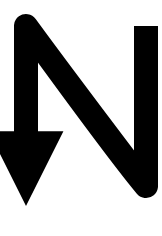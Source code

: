 <mxfile version="16.4.3" type="device" pages="2"><diagram id="9Pe-7nQaqbKjitZriKmC" name="vertical-rl"><mxGraphModel dx="782" dy="426" grid="1" gridSize="10" guides="1" tooltips="1" connect="1" arrows="1" fold="1" page="1" pageScale="1" pageWidth="827" pageHeight="1169" math="0" shadow="0"><root><mxCell id="0"/><mxCell id="1" parent="0"/><mxCell id="omLHkYvL8mhXXXpuPHCr-1" value="" style="group" vertex="1" connectable="0" parent="1"><mxGeometry x="370" y="120" width="60" height="90" as="geometry"/></mxCell><mxCell id="08K93NHRatSgU8oE_SK3-1" value="" style="endArrow=none;html=1;rounded=0;strokeWidth=12;endFill=0;startArrow=none;startFill=0;" edge="1" parent="omLHkYvL8mhXXXpuPHCr-1"><mxGeometry width="50" height="50" relative="1" as="geometry"><mxPoint x="60" y="80" as="sourcePoint"/><mxPoint x="60" as="targetPoint"/></mxGeometry></mxCell><mxCell id="08K93NHRatSgU8oE_SK3-2" value="" style="endArrow=none;html=1;strokeWidth=12;endFill=0;startArrow=none;startFill=0;rounded=1;targetPerimeterSpacing=0;endSize=0;sourcePerimeterSpacing=0;jumpStyle=line;sketch=1;startSize=0;" edge="1" parent="omLHkYvL8mhXXXpuPHCr-1"><mxGeometry width="50" height="50" relative="1" as="geometry"><mxPoint x="60" y="80" as="sourcePoint"/><mxPoint as="targetPoint"/></mxGeometry></mxCell><mxCell id="08K93NHRatSgU8oE_SK3-4" value="" style="endArrow=block;html=1;rounded=0;strokeWidth=12;endFill=1;" edge="1" parent="omLHkYvL8mhXXXpuPHCr-1"><mxGeometry width="50" height="50" relative="1" as="geometry"><mxPoint as="sourcePoint"/><mxPoint y="90" as="targetPoint"/></mxGeometry></mxCell></root></mxGraphModel></diagram><diagram id="YHDO44UfcVU1Fz4pLDOK" name="horizontal-tb"><mxGraphModel dx="782" dy="426" grid="1" gridSize="10" guides="1" tooltips="1" connect="1" arrows="1" fold="1" page="1" pageScale="1" pageWidth="827" pageHeight="1169" math="0" shadow="0"><root><mxCell id="U058wVtp5YPpVZuamAmZ-0"/><mxCell id="U058wVtp5YPpVZuamAmZ-1" parent="U058wVtp5YPpVZuamAmZ-0"/><mxCell id="lcpOhljnICJlbDpoypZF-0" value="" style="group;rotation=-90;" vertex="1" connectable="0" parent="U058wVtp5YPpVZuamAmZ-1"><mxGeometry x="380" y="130" width="60" height="90" as="geometry"/></mxCell><mxCell id="lcpOhljnICJlbDpoypZF-1" value="" style="endArrow=none;html=1;rounded=0;strokeWidth=12;endFill=0;startArrow=none;startFill=0;" edge="1" parent="lcpOhljnICJlbDpoypZF-0"><mxGeometry width="50" height="50" relative="1" as="geometry"><mxPoint x="65" y="15" as="sourcePoint"/><mxPoint x="-15" y="15" as="targetPoint"/></mxGeometry></mxCell><mxCell id="lcpOhljnICJlbDpoypZF-2" value="" style="endArrow=none;html=1;strokeWidth=12;endFill=0;startArrow=none;startFill=0;rounded=1;targetPerimeterSpacing=0;endSize=0;sourcePerimeterSpacing=0;jumpStyle=line;sketch=1;startSize=0;" edge="1" parent="lcpOhljnICJlbDpoypZF-0"><mxGeometry width="50" height="50" relative="1" as="geometry"><mxPoint x="65" y="15" as="sourcePoint"/><mxPoint x="-15" y="75" as="targetPoint"/></mxGeometry></mxCell><mxCell id="lcpOhljnICJlbDpoypZF-3" value="" style="endArrow=block;html=1;rounded=0;strokeWidth=12;endFill=1;" edge="1" parent="lcpOhljnICJlbDpoypZF-0"><mxGeometry width="50" height="50" relative="1" as="geometry"><mxPoint x="-15" y="75" as="sourcePoint"/><mxPoint x="75" y="75" as="targetPoint"/></mxGeometry></mxCell></root></mxGraphModel></diagram></mxfile>